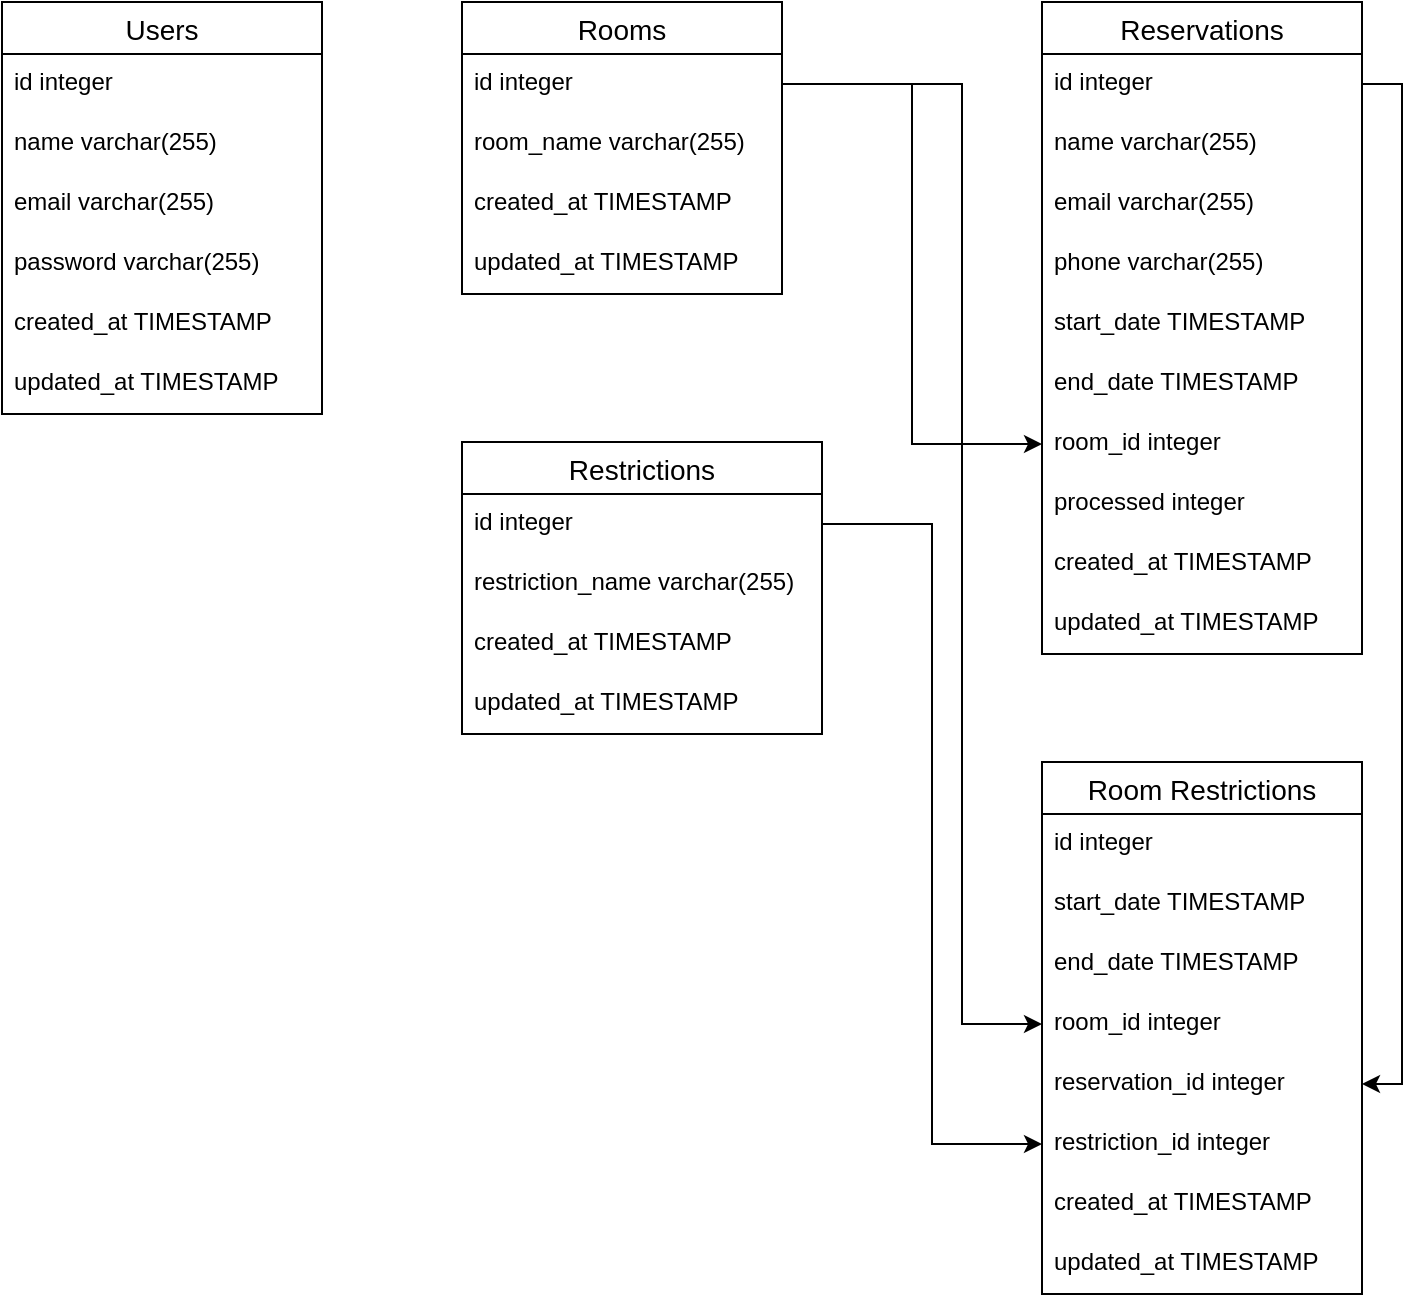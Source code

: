 <mxfile version="17.2.6" type="device"><diagram id="1hjq5X685-5GuJomS3Xc" name="Page-1"><mxGraphModel dx="782" dy="460" grid="1" gridSize="10" guides="1" tooltips="1" connect="1" arrows="1" fold="1" page="1" pageScale="1" pageWidth="827" pageHeight="1169" math="0" shadow="0"><root><mxCell id="0"/><mxCell id="1" parent="0"/><mxCell id="2F659O9dEtZ1a4uMD6rq-1" value="Users" style="swimlane;fontStyle=0;childLayout=stackLayout;horizontal=1;startSize=26;horizontalStack=0;resizeParent=1;resizeParentMax=0;resizeLast=0;collapsible=1;marginBottom=0;align=center;fontSize=14;" parent="1" vertex="1"><mxGeometry x="40" y="40" width="160" height="206" as="geometry"/></mxCell><mxCell id="2F659O9dEtZ1a4uMD6rq-2" value="id integer" style="text;strokeColor=none;fillColor=none;spacingLeft=4;spacingRight=4;overflow=hidden;rotatable=0;points=[[0,0.5],[1,0.5]];portConstraint=eastwest;fontSize=12;fontStyle=0" parent="2F659O9dEtZ1a4uMD6rq-1" vertex="1"><mxGeometry y="26" width="160" height="30" as="geometry"/></mxCell><mxCell id="2F659O9dEtZ1a4uMD6rq-3" value="name varchar(255)" style="text;strokeColor=none;fillColor=none;spacingLeft=4;spacingRight=4;overflow=hidden;rotatable=0;points=[[0,0.5],[1,0.5]];portConstraint=eastwest;fontSize=12;" parent="2F659O9dEtZ1a4uMD6rq-1" vertex="1"><mxGeometry y="56" width="160" height="30" as="geometry"/></mxCell><mxCell id="2F659O9dEtZ1a4uMD6rq-4" value="email varchar(255)" style="text;strokeColor=none;fillColor=none;spacingLeft=4;spacingRight=4;overflow=hidden;rotatable=0;points=[[0,0.5],[1,0.5]];portConstraint=eastwest;fontSize=12;" parent="2F659O9dEtZ1a4uMD6rq-1" vertex="1"><mxGeometry y="86" width="160" height="30" as="geometry"/></mxCell><mxCell id="2F659O9dEtZ1a4uMD6rq-5" value="password varchar(255)" style="text;strokeColor=none;fillColor=none;spacingLeft=4;spacingRight=4;overflow=hidden;rotatable=0;points=[[0,0.5],[1,0.5]];portConstraint=eastwest;fontSize=12;" parent="2F659O9dEtZ1a4uMD6rq-1" vertex="1"><mxGeometry y="116" width="160" height="30" as="geometry"/></mxCell><mxCell id="2F659O9dEtZ1a4uMD6rq-6" value="created_at TIMESTAMP" style="text;strokeColor=none;fillColor=none;spacingLeft=4;spacingRight=4;overflow=hidden;rotatable=0;points=[[0,0.5],[1,0.5]];portConstraint=eastwest;fontSize=12;" parent="2F659O9dEtZ1a4uMD6rq-1" vertex="1"><mxGeometry y="146" width="160" height="30" as="geometry"/></mxCell><mxCell id="2F659O9dEtZ1a4uMD6rq-7" value="updated_at TIMESTAMP" style="text;strokeColor=none;fillColor=none;spacingLeft=4;spacingRight=4;overflow=hidden;rotatable=0;points=[[0,0.5],[1,0.5]];portConstraint=eastwest;fontSize=12;" parent="2F659O9dEtZ1a4uMD6rq-1" vertex="1"><mxGeometry y="176" width="160" height="30" as="geometry"/></mxCell><mxCell id="2F659O9dEtZ1a4uMD6rq-9" value="Rooms" style="swimlane;fontStyle=0;childLayout=stackLayout;horizontal=1;startSize=26;horizontalStack=0;resizeParent=1;resizeParentMax=0;resizeLast=0;collapsible=1;marginBottom=0;align=center;fontSize=14;" parent="1" vertex="1"><mxGeometry x="270" y="40" width="160" height="146" as="geometry"/></mxCell><mxCell id="2F659O9dEtZ1a4uMD6rq-10" value="id integer" style="text;strokeColor=none;fillColor=none;spacingLeft=4;spacingRight=4;overflow=hidden;rotatable=0;points=[[0,0.5],[1,0.5]];portConstraint=eastwest;fontSize=12;" parent="2F659O9dEtZ1a4uMD6rq-9" vertex="1"><mxGeometry y="26" width="160" height="30" as="geometry"/></mxCell><mxCell id="2F659O9dEtZ1a4uMD6rq-11" value="room_name varchar(255)" style="text;strokeColor=none;fillColor=none;spacingLeft=4;spacingRight=4;overflow=hidden;rotatable=0;points=[[0,0.5],[1,0.5]];portConstraint=eastwest;fontSize=12;" parent="2F659O9dEtZ1a4uMD6rq-9" vertex="1"><mxGeometry y="56" width="160" height="30" as="geometry"/></mxCell><mxCell id="2F659O9dEtZ1a4uMD6rq-12" value="created_at TIMESTAMP" style="text;strokeColor=none;fillColor=none;spacingLeft=4;spacingRight=4;overflow=hidden;rotatable=0;points=[[0,0.5],[1,0.5]];portConstraint=eastwest;fontSize=12;" parent="2F659O9dEtZ1a4uMD6rq-9" vertex="1"><mxGeometry y="86" width="160" height="30" as="geometry"/></mxCell><mxCell id="2F659O9dEtZ1a4uMD6rq-13" value="updated_at TIMESTAMP" style="text;strokeColor=none;fillColor=none;spacingLeft=4;spacingRight=4;overflow=hidden;rotatable=0;points=[[0,0.5],[1,0.5]];portConstraint=eastwest;fontSize=12;" parent="2F659O9dEtZ1a4uMD6rq-9" vertex="1"><mxGeometry y="116" width="160" height="30" as="geometry"/></mxCell><mxCell id="2F659O9dEtZ1a4uMD6rq-14" value="Restrictions" style="swimlane;fontStyle=0;childLayout=stackLayout;horizontal=1;startSize=26;horizontalStack=0;resizeParent=1;resizeParentMax=0;resizeLast=0;collapsible=1;marginBottom=0;align=center;fontSize=14;" parent="1" vertex="1"><mxGeometry x="270" y="260" width="180" height="146" as="geometry"/></mxCell><mxCell id="2F659O9dEtZ1a4uMD6rq-15" value="id integer" style="text;strokeColor=none;fillColor=none;spacingLeft=4;spacingRight=4;overflow=hidden;rotatable=0;points=[[0,0.5],[1,0.5]];portConstraint=eastwest;fontSize=12;" parent="2F659O9dEtZ1a4uMD6rq-14" vertex="1"><mxGeometry y="26" width="180" height="30" as="geometry"/></mxCell><mxCell id="2F659O9dEtZ1a4uMD6rq-16" value="restriction_name varchar(255)" style="text;strokeColor=none;fillColor=none;spacingLeft=4;spacingRight=4;overflow=hidden;rotatable=0;points=[[0,0.5],[1,0.5]];portConstraint=eastwest;fontSize=12;" parent="2F659O9dEtZ1a4uMD6rq-14" vertex="1"><mxGeometry y="56" width="180" height="30" as="geometry"/></mxCell><mxCell id="2F659O9dEtZ1a4uMD6rq-17" value="created_at TIMESTAMP" style="text;strokeColor=none;fillColor=none;spacingLeft=4;spacingRight=4;overflow=hidden;rotatable=0;points=[[0,0.5],[1,0.5]];portConstraint=eastwest;fontSize=12;" parent="2F659O9dEtZ1a4uMD6rq-14" vertex="1"><mxGeometry y="86" width="180" height="30" as="geometry"/></mxCell><mxCell id="2F659O9dEtZ1a4uMD6rq-18" value="updated_at TIMESTAMP" style="text;strokeColor=none;fillColor=none;spacingLeft=4;spacingRight=4;overflow=hidden;rotatable=0;points=[[0,0.5],[1,0.5]];portConstraint=eastwest;fontSize=12;" parent="2F659O9dEtZ1a4uMD6rq-14" vertex="1"><mxGeometry y="116" width="180" height="30" as="geometry"/></mxCell><mxCell id="2F659O9dEtZ1a4uMD6rq-19" value="Reservations" style="swimlane;fontStyle=0;childLayout=stackLayout;horizontal=1;startSize=26;horizontalStack=0;resizeParent=1;resizeParentMax=0;resizeLast=0;collapsible=1;marginBottom=0;align=center;fontSize=14;" parent="1" vertex="1"><mxGeometry x="560" y="40" width="160" height="326" as="geometry"/></mxCell><mxCell id="2F659O9dEtZ1a4uMD6rq-20" value="id integer" style="text;strokeColor=none;fillColor=none;spacingLeft=4;spacingRight=4;overflow=hidden;rotatable=0;points=[[0,0.5],[1,0.5]];portConstraint=eastwest;fontSize=12;" parent="2F659O9dEtZ1a4uMD6rq-19" vertex="1"><mxGeometry y="26" width="160" height="30" as="geometry"/></mxCell><mxCell id="2F659O9dEtZ1a4uMD6rq-21" value="name varchar(255)" style="text;strokeColor=none;fillColor=none;spacingLeft=4;spacingRight=4;overflow=hidden;rotatable=0;points=[[0,0.5],[1,0.5]];portConstraint=eastwest;fontSize=12;" parent="2F659O9dEtZ1a4uMD6rq-19" vertex="1"><mxGeometry y="56" width="160" height="30" as="geometry"/></mxCell><mxCell id="2F659O9dEtZ1a4uMD6rq-22" value="email varchar(255)" style="text;strokeColor=none;fillColor=none;spacingLeft=4;spacingRight=4;overflow=hidden;rotatable=0;points=[[0,0.5],[1,0.5]];portConstraint=eastwest;fontSize=12;" parent="2F659O9dEtZ1a4uMD6rq-19" vertex="1"><mxGeometry y="86" width="160" height="30" as="geometry"/></mxCell><mxCell id="2F659O9dEtZ1a4uMD6rq-23" value="phone varchar(255)" style="text;strokeColor=none;fillColor=none;spacingLeft=4;spacingRight=4;overflow=hidden;rotatable=0;points=[[0,0.5],[1,0.5]];portConstraint=eastwest;fontSize=12;" parent="2F659O9dEtZ1a4uMD6rq-19" vertex="1"><mxGeometry y="116" width="160" height="30" as="geometry"/></mxCell><mxCell id="2F659O9dEtZ1a4uMD6rq-24" value="start_date TIMESTAMP" style="text;strokeColor=none;fillColor=none;spacingLeft=4;spacingRight=4;overflow=hidden;rotatable=0;points=[[0,0.5],[1,0.5]];portConstraint=eastwest;fontSize=12;" parent="2F659O9dEtZ1a4uMD6rq-19" vertex="1"><mxGeometry y="146" width="160" height="30" as="geometry"/></mxCell><mxCell id="2F659O9dEtZ1a4uMD6rq-25" value="end_date TIMESTAMP" style="text;strokeColor=none;fillColor=none;spacingLeft=4;spacingRight=4;overflow=hidden;rotatable=0;points=[[0,0.5],[1,0.5]];portConstraint=eastwest;fontSize=12;" parent="2F659O9dEtZ1a4uMD6rq-19" vertex="1"><mxGeometry y="176" width="160" height="30" as="geometry"/></mxCell><mxCell id="2F659O9dEtZ1a4uMD6rq-26" value="room_id integer" style="text;strokeColor=none;fillColor=none;spacingLeft=4;spacingRight=4;overflow=hidden;rotatable=0;points=[[0,0.5],[1,0.5]];portConstraint=eastwest;fontSize=12;" parent="2F659O9dEtZ1a4uMD6rq-19" vertex="1"><mxGeometry y="206" width="160" height="30" as="geometry"/></mxCell><mxCell id="2F659O9dEtZ1a4uMD6rq-29" value="processed integer" style="text;strokeColor=none;fillColor=none;spacingLeft=4;spacingRight=4;overflow=hidden;rotatable=0;points=[[0,0.5],[1,0.5]];portConstraint=eastwest;fontSize=12;" parent="2F659O9dEtZ1a4uMD6rq-19" vertex="1"><mxGeometry y="236" width="160" height="30" as="geometry"/></mxCell><mxCell id="2F659O9dEtZ1a4uMD6rq-27" value="created_at TIMESTAMP" style="text;strokeColor=none;fillColor=none;spacingLeft=4;spacingRight=4;overflow=hidden;rotatable=0;points=[[0,0.5],[1,0.5]];portConstraint=eastwest;fontSize=12;" parent="2F659O9dEtZ1a4uMD6rq-19" vertex="1"><mxGeometry y="266" width="160" height="30" as="geometry"/></mxCell><mxCell id="2F659O9dEtZ1a4uMD6rq-28" value="updated_at TIMESTAMP" style="text;strokeColor=none;fillColor=none;spacingLeft=4;spacingRight=4;overflow=hidden;rotatable=0;points=[[0,0.5],[1,0.5]];portConstraint=eastwest;fontSize=12;" parent="2F659O9dEtZ1a4uMD6rq-19" vertex="1"><mxGeometry y="296" width="160" height="30" as="geometry"/></mxCell><mxCell id="2F659O9dEtZ1a4uMD6rq-30" style="edgeStyle=orthogonalEdgeStyle;rounded=0;orthogonalLoop=1;jettySize=auto;html=1;exitX=1;exitY=0.5;exitDx=0;exitDy=0;entryX=0;entryY=0.5;entryDx=0;entryDy=0;" parent="1" source="2F659O9dEtZ1a4uMD6rq-10" target="2F659O9dEtZ1a4uMD6rq-26" edge="1"><mxGeometry relative="1" as="geometry"/></mxCell><mxCell id="2F659O9dEtZ1a4uMD6rq-31" value="Room Restrictions" style="swimlane;fontStyle=0;childLayout=stackLayout;horizontal=1;startSize=26;horizontalStack=0;resizeParent=1;resizeParentMax=0;resizeLast=0;collapsible=1;marginBottom=0;align=center;fontSize=14;" parent="1" vertex="1"><mxGeometry x="560" y="420" width="160" height="266" as="geometry"/></mxCell><mxCell id="2F659O9dEtZ1a4uMD6rq-32" value="id integer" style="text;strokeColor=none;fillColor=none;spacingLeft=4;spacingRight=4;overflow=hidden;rotatable=0;points=[[0,0.5],[1,0.5]];portConstraint=eastwest;fontSize=12;" parent="2F659O9dEtZ1a4uMD6rq-31" vertex="1"><mxGeometry y="26" width="160" height="30" as="geometry"/></mxCell><mxCell id="2F659O9dEtZ1a4uMD6rq-33" value="start_date TIMESTAMP" style="text;strokeColor=none;fillColor=none;spacingLeft=4;spacingRight=4;overflow=hidden;rotatable=0;points=[[0,0.5],[1,0.5]];portConstraint=eastwest;fontSize=12;" parent="2F659O9dEtZ1a4uMD6rq-31" vertex="1"><mxGeometry y="56" width="160" height="30" as="geometry"/></mxCell><mxCell id="2F659O9dEtZ1a4uMD6rq-34" value="end_date TIMESTAMP" style="text;strokeColor=none;fillColor=none;spacingLeft=4;spacingRight=4;overflow=hidden;rotatable=0;points=[[0,0.5],[1,0.5]];portConstraint=eastwest;fontSize=12;" parent="2F659O9dEtZ1a4uMD6rq-31" vertex="1"><mxGeometry y="86" width="160" height="30" as="geometry"/></mxCell><mxCell id="2F659O9dEtZ1a4uMD6rq-35" value="room_id integer" style="text;strokeColor=none;fillColor=none;spacingLeft=4;spacingRight=4;overflow=hidden;rotatable=0;points=[[0,0.5],[1,0.5]];portConstraint=eastwest;fontSize=12;" parent="2F659O9dEtZ1a4uMD6rq-31" vertex="1"><mxGeometry y="116" width="160" height="30" as="geometry"/></mxCell><mxCell id="2F659O9dEtZ1a4uMD6rq-36" value="reservation_id integer" style="text;strokeColor=none;fillColor=none;spacingLeft=4;spacingRight=4;overflow=hidden;rotatable=0;points=[[0,0.5],[1,0.5]];portConstraint=eastwest;fontSize=12;" parent="2F659O9dEtZ1a4uMD6rq-31" vertex="1"><mxGeometry y="146" width="160" height="30" as="geometry"/></mxCell><mxCell id="2F659O9dEtZ1a4uMD6rq-38" value="restriction_id integer" style="text;strokeColor=none;fillColor=none;spacingLeft=4;spacingRight=4;overflow=hidden;rotatable=0;points=[[0,0.5],[1,0.5]];portConstraint=eastwest;fontSize=12;" parent="2F659O9dEtZ1a4uMD6rq-31" vertex="1"><mxGeometry y="176" width="160" height="30" as="geometry"/></mxCell><mxCell id="2F659O9dEtZ1a4uMD6rq-37" value="created_at TIMESTAMP" style="text;strokeColor=none;fillColor=none;spacingLeft=4;spacingRight=4;overflow=hidden;rotatable=0;points=[[0,0.5],[1,0.5]];portConstraint=eastwest;fontSize=12;" parent="2F659O9dEtZ1a4uMD6rq-31" vertex="1"><mxGeometry y="206" width="160" height="30" as="geometry"/></mxCell><mxCell id="2F659O9dEtZ1a4uMD6rq-39" value="updated_at TIMESTAMP" style="text;strokeColor=none;fillColor=none;spacingLeft=4;spacingRight=4;overflow=hidden;rotatable=0;points=[[0,0.5],[1,0.5]];portConstraint=eastwest;fontSize=12;" parent="2F659O9dEtZ1a4uMD6rq-31" vertex="1"><mxGeometry y="236" width="160" height="30" as="geometry"/></mxCell><mxCell id="2F659O9dEtZ1a4uMD6rq-40" style="edgeStyle=orthogonalEdgeStyle;rounded=0;orthogonalLoop=1;jettySize=auto;html=1;exitX=1;exitY=0.5;exitDx=0;exitDy=0;entryX=1;entryY=0.5;entryDx=0;entryDy=0;" parent="1" source="2F659O9dEtZ1a4uMD6rq-20" target="2F659O9dEtZ1a4uMD6rq-36" edge="1"><mxGeometry relative="1" as="geometry"/></mxCell><mxCell id="2F659O9dEtZ1a4uMD6rq-41" style="edgeStyle=orthogonalEdgeStyle;rounded=0;orthogonalLoop=1;jettySize=auto;html=1;exitX=1;exitY=0.5;exitDx=0;exitDy=0;entryX=0;entryY=0.5;entryDx=0;entryDy=0;" parent="1" source="2F659O9dEtZ1a4uMD6rq-15" target="2F659O9dEtZ1a4uMD6rq-38" edge="1"><mxGeometry relative="1" as="geometry"/></mxCell><mxCell id="kF__Skxi66hjR186ACw3-1" style="edgeStyle=orthogonalEdgeStyle;rounded=0;orthogonalLoop=1;jettySize=auto;html=1;exitX=1;exitY=0.5;exitDx=0;exitDy=0;entryX=0;entryY=0.5;entryDx=0;entryDy=0;" edge="1" parent="1" source="2F659O9dEtZ1a4uMD6rq-10" target="2F659O9dEtZ1a4uMD6rq-35"><mxGeometry relative="1" as="geometry"><Array as="points"><mxPoint x="520" y="81"/><mxPoint x="520" y="551"/></Array></mxGeometry></mxCell></root></mxGraphModel></diagram></mxfile>